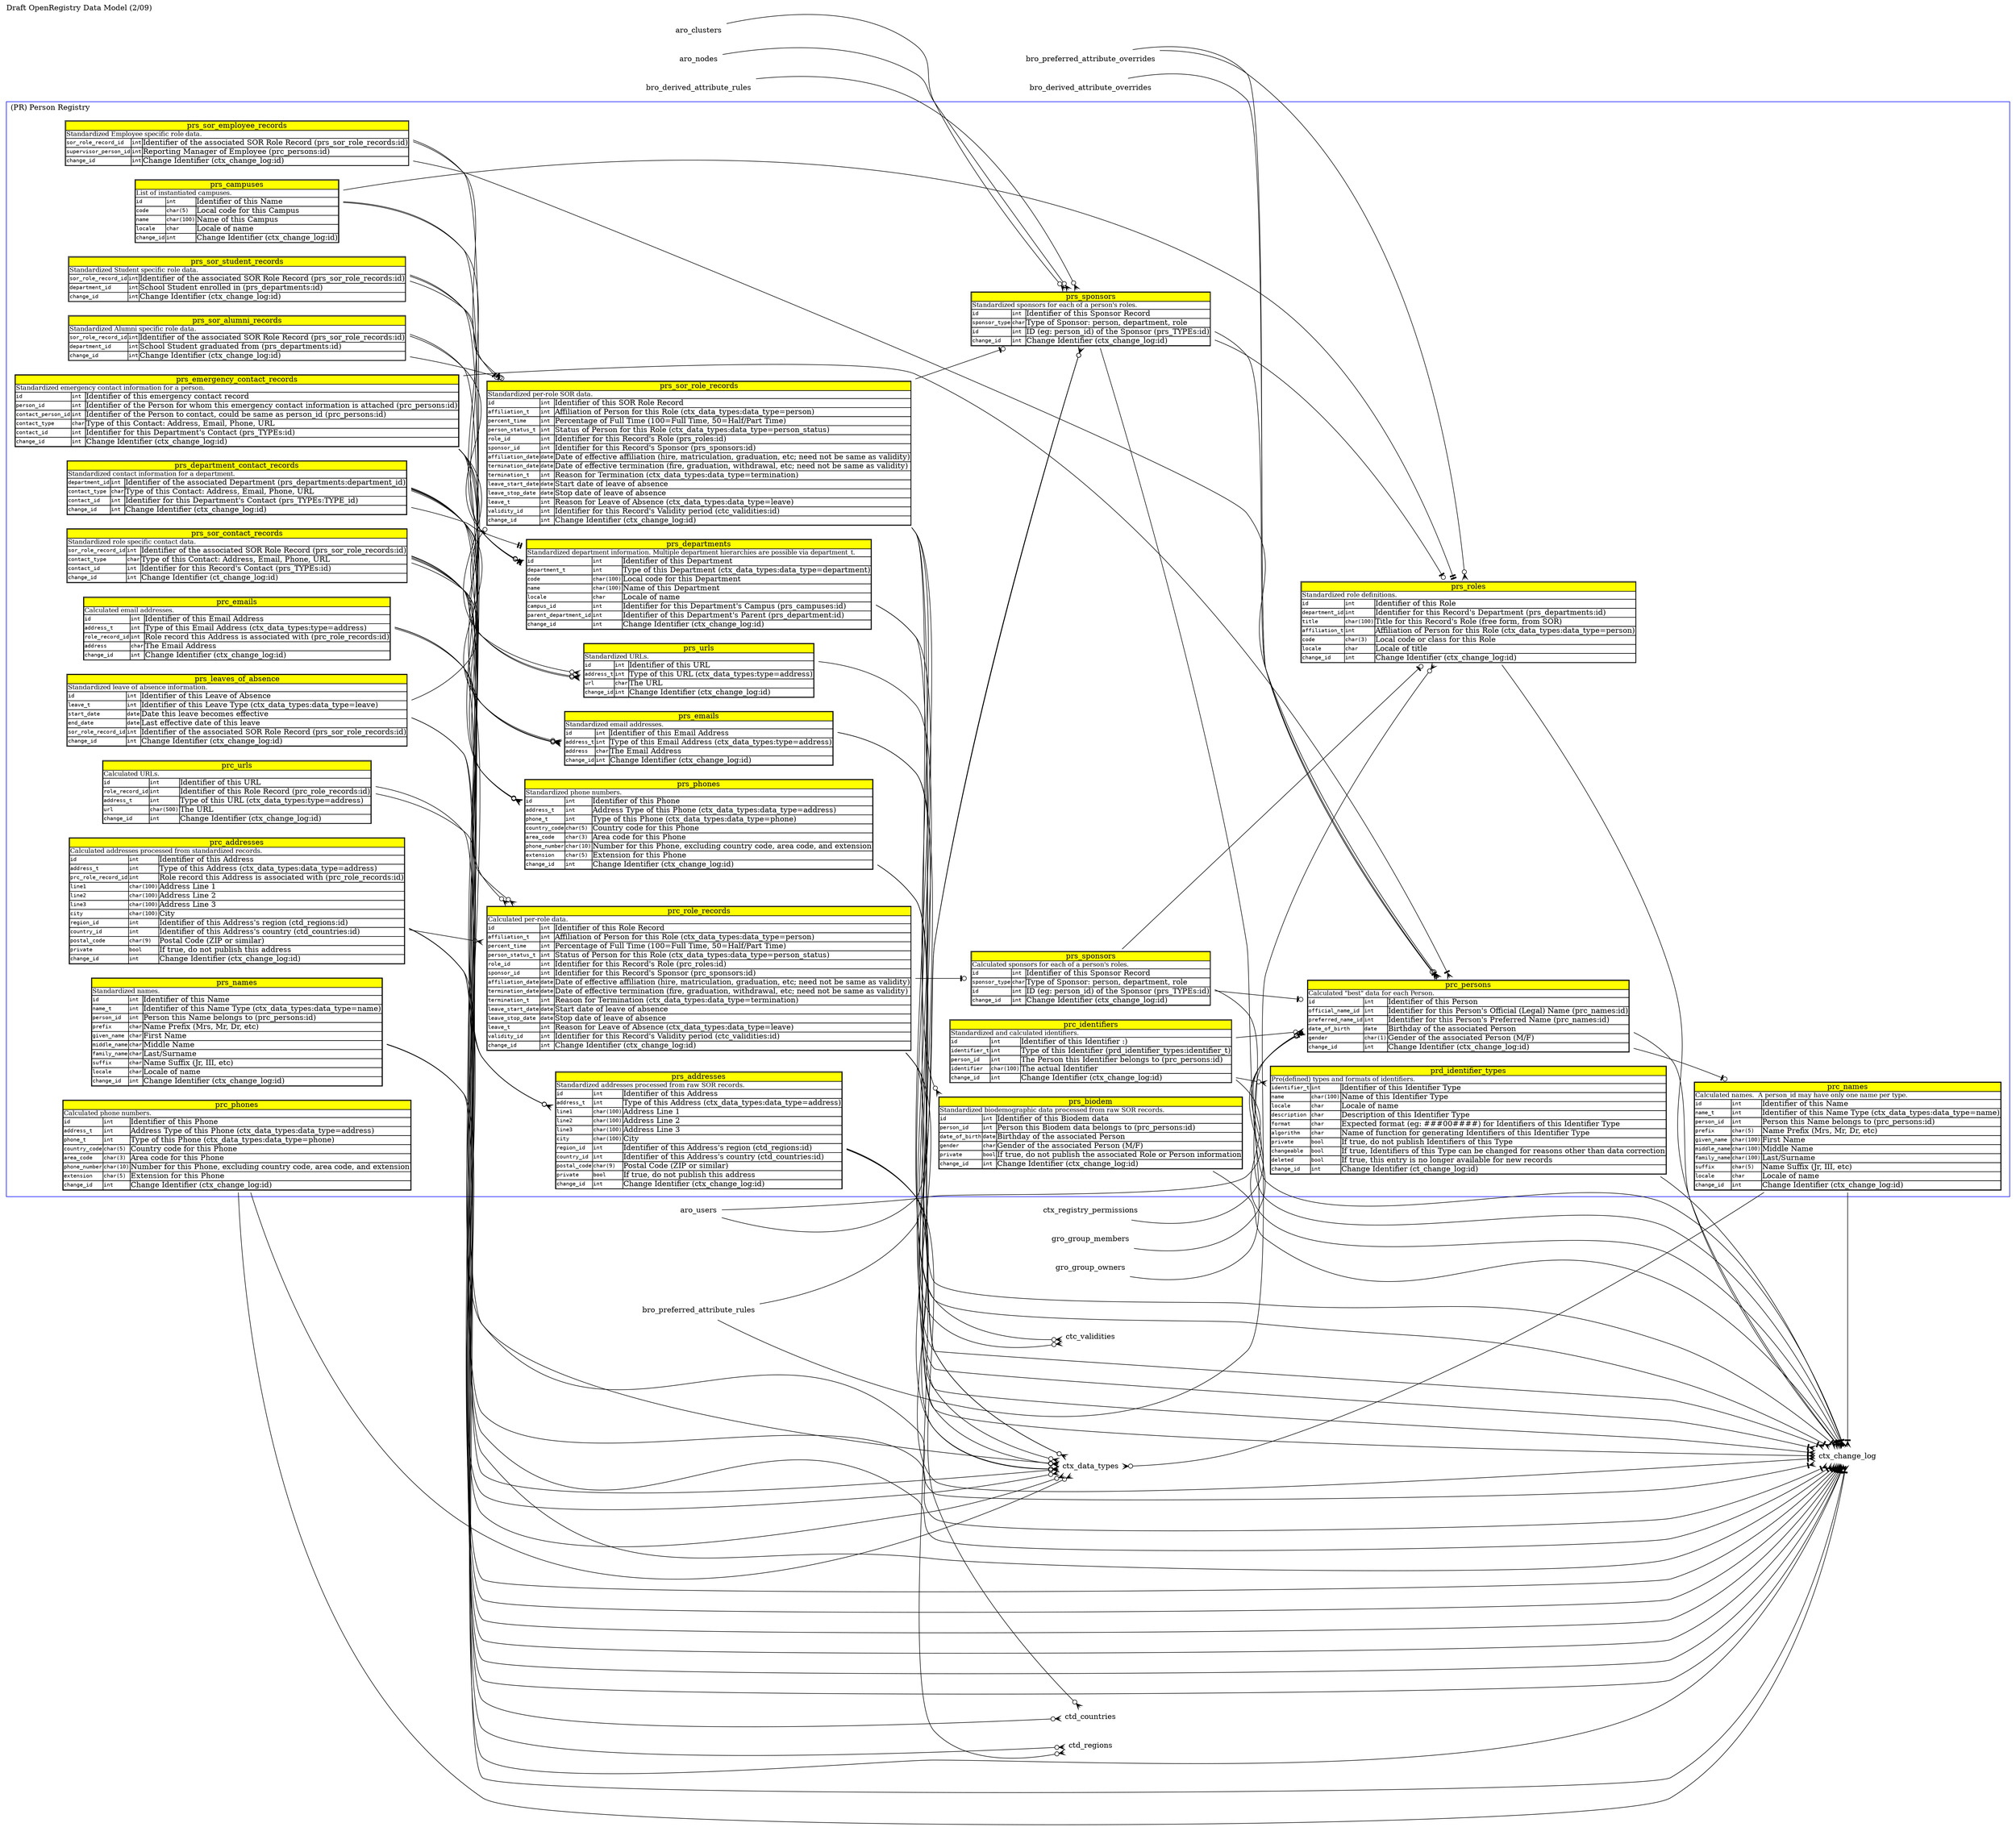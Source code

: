 /*
 * Version: $Revision: 1.3 $
 * Date: $Date: 2008/10/21 03:00:21 $
 */

digraph ORDATAMODEL {
  graph [label="Draft OpenRegistry Data Model (2/09)", labelloc="t", labeljust="l", rankdir="LR"]
  node [shape=plaintext, labeljust="l"]

  /*
   * Person Registry cluster
   */

  subgraph cluster_PR {
    label = "(PR) Person Registry";
    color = "blue";

    /*
	 * Addresses (Calculated)
	 */

    prc_addresses [label=<<table cellborder="1" cellpadding="0" cellspacing="0">
<tr>
 <td bgcolor="yellow" colspan="3"><font point-size="14">prc_addresses</font></td>
</tr>
<tr>
 <td align="left" colspan="3"><font point-size="12">Calculated addresses processed from standardized records.</font></td>
</tr>
<tr>
 <td align="left"><font face="Courier" point-size="10">id</font></td>
 <td align="left"><font face="Courier" point-size="10">int</font></td>
 <td align="left">Identifier of this Address</td>
</tr>
<tr>
 <td align="left"><font face="Courier" point-size="10">address_t</font></td>
 <td align="left"><font face="Courier" point-size="10">int</font></td>
 <td align="left">Type of this Address (ctx_data_types:data_type=address)</td>
</tr>
<tr>
 <td align="left"><font face="Courier" point-size="10">prc_role_record_id</font></td>
 <td align="left"><font face="Courier" point-size="10">int</font></td>
 <td align="left">Role record this Address is associated with (prc_role_records:id)</td>
</tr>
<tr>
 <td align="left"><font face="Courier" point-size="10">line1</font></td>
 <td align="left"><font face="Courier" point-size="10">char(100)</font></td>
 <td align="left">Address Line 1</td>
</tr>
<tr>
 <td align="left"><font face="Courier" point-size="10">line2</font></td>
 <td align="left"><font face="Courier" point-size="10">char(100)</font></td>
 <td align="left">Address Line 2</td>
</tr>
<tr>
 <td align="left"><font face="Courier" point-size="10">line3</font></td>
 <td align="left"><font face="Courier" point-size="10">char(100)</font></td>
 <td align="left">Address Line 3</td>
</tr>
<tr>
 <td align="left"><font face="Courier" point-size="10">city</font></td>
 <td align="left"><font face="Courier" point-size="10">char(100)</font></td>
 <td align="left">City</td>
</tr>
<tr>
 <td align="left"><font face="Courier" point-size="10">region_id</font></td>
 <td align="left"><font face="Courier" point-size="10">int</font></td>
 <td align="left">Identifier of this Address's region (ctd_regions:id)</td>
</tr>
<tr>
 <td align="left"><font face="Courier" point-size="10">country_id</font></td>
 <td align="left"><font face="Courier" point-size="10">int</font></td>
 <td align="left">Identifier of this Address's country (ctd_countries:id)</td>
</tr>
<tr>
 <td align="left"><font face="Courier" point-size="10">postal_code</font></td>
 <td align="left"><font face="Courier" point-size="10">char(9)</font></td>
 <td align="left">Postal Code (ZIP or similar)</td>
</tr>
<tr>
 <td align="left"><font face="Courier" point-size="10">private</font></td>
 <td align="left"><font face="Courier" point-size="10">bool</font></td>
 <td align="left">If true, do not publish this address</td>
</tr>
<tr>
 <td align="left"><font face="Courier" point-size="10">change_id</font></td>
 <td align="left"><font face="Courier" point-size="10">int</font></td>
 <td align="left">Change Identifier (ctx_change_log:id)</td>
</tr>
   </table>>];	 

    /*
     * Addresses (Standardized)
	 */

    prs_addresses [label=<<table cellborder="1" cellpadding="0" cellspacing="0">
<tr>
 <td bgcolor="yellow" colspan="3"><font point-size="14">prs_addresses</font></td>
</tr>
<tr>
 <td align="left" colspan="3"><font point-size="12">Standardized addresses processed from raw SOR records.</font></td>
</tr>
<tr>
 <td align="left"><font face="Courier" point-size="10">id</font></td>
 <td align="left"><font face="Courier" point-size="10">int</font></td>
 <td align="left">Identifier of this Address</td>
</tr>
<tr>
 <td align="left"><font face="Courier" point-size="10">address_t</font></td>
 <td align="left"><font face="Courier" point-size="10">int</font></td>
 <td align="left">Type of this Address (ctx_data_types:data_type=address)</td>
</tr>
<tr>
 <td align="left"><font face="Courier" point-size="10">line1</font></td>
 <td align="left"><font face="Courier" point-size="10">char(100)</font></td>
 <td align="left">Address Line 1</td>
</tr>
<tr>
 <td align="left"><font face="Courier" point-size="10">line2</font></td>
 <td align="left"><font face="Courier" point-size="10">char(100)</font></td>
 <td align="left">Address Line 2</td>
</tr>
<tr>
 <td align="left"><font face="Courier" point-size="10">line3</font></td>
 <td align="left"><font face="Courier" point-size="10">char(100)</font></td>
 <td align="left">Address Line 3</td>
</tr>
<tr>
 <td align="left"><font face="Courier" point-size="10">city</font></td>
 <td align="left"><font face="Courier" point-size="10">char(100)</font></td>
 <td align="left">City</td>
</tr>
<tr>
 <td align="left"><font face="Courier" point-size="10">region_id</font></td>
 <td align="left"><font face="Courier" point-size="10">int</font></td>
 <td align="left">Identifier of this Address's region (ctd_regions:id)</td>
</tr>
<tr>
 <td align="left"><font face="Courier" point-size="10">country_id</font></td>
 <td align="left"><font face="Courier" point-size="10">int</font></td>
 <td align="left">Identifier of this Address's country (ctd_countries:id)</td>
</tr>
<tr>
 <td align="left"><font face="Courier" point-size="10">postal_code</font></td>
 <td align="left"><font face="Courier" point-size="10">char(9)</font></td>
 <td align="left">Postal Code (ZIP or similar)</td>
</tr>
<tr>
 <td align="left"><font face="Courier" point-size="10">private</font></td>
 <td align="left"><font face="Courier" point-size="10">bool</font></td>
 <td align="left">If true, do not publish this address</td>
</tr>
<tr>
 <td align="left"><font face="Courier" point-size="10">change_id</font></td>
 <td align="left"><font face="Courier" point-size="10">int</font></td>
 <td align="left">Change Identifier (ctx_change_log:id)</td>
</tr>
   </table>>];
   
    /*
     * Biodem
	 */
    prs_biodem [label=<<table cellborder="1" cellpadding="0" cellspacing="0">
<tr>
 <td bgcolor="yellow" colspan="3"><font point-size="14">prs_biodem</font></td>
</tr>
<tr>
 <td align="left" colspan="3"><font point-size="12">Standardized biodemographic data processed from raw SOR records.</font></td>
</tr>
<tr>
 <td align="left"><font face="Courier" point-size="10">id</font></td>
 <td align="left"><font face="Courier" point-size="10">int</font></td>
 <td align="left">Identifier of this Biodem data</td>
</tr>
<tr>
 <td align="left"><font face="Courier" point-size="10">person_id</font></td>
 <td align="left"><font face="Courier" point-size="10">int</font></td>
 <td align="left">Person this Biodem data belongs to (prc_persons:id)</td>
</tr>
<tr>
 <td align="left"><font face="Courier" point-size="10">date_of_birth</font></td>
 <td align="left"><font face="Courier" point-size="10">date</font></td>
 <td align="left">Birthday of the associated Person</td>
</tr>
<tr>
 <td align="left"><font face="Courier" point-size="10">gender</font></td>
 <td align="left"><font face="Courier" point-size="10">char</font></td>
 <td align="left">Gender of the associated Person (M/F)</td>
</tr>
<tr>
 <td align="left"><font face="Courier" point-size="10">private</font></td>
 <td align="left"><font face="Courier" point-size="10">bool</font></td>
 <td align="left">If true, do not publish the associated Role or Person information</td>
</tr>
<tr>
 <td align="left"><font face="Courier" point-size="10">change_id</font></td>
 <td align="left"><font face="Courier" point-size="10">int</font></td>
 <td align="left">Change Identifier (ctx_change_log:id)</td>
</tr>
   </table>>];

    /*
     * Campuses
	 */

    prs_campuses [label=<<table cellborder="1" cellpadding="0" cellspacing="0">
<tr>
 <td bgcolor="yellow" colspan="3"><font point-size="14">prs_campuses</font></td>
</tr>
<tr>
 <td align="left" colspan="3"><font point-size="12">List of instantiated campuses.</font></td>
</tr>
<tr>
 <td align="left"><font face="Courier" point-size="10">id</font></td>
 <td align="left"><font face="Courier" point-size="10">int</font></td>
 <td align="left">Identifier of this Name</td>
</tr>
<tr>
 <td align="left"><font face="Courier" point-size="10">code</font></td>
 <td align="left"><font face="Courier" point-size="10">char(5)</font></td>
 <td align="left">Local code for this Campus</td>
</tr>
<tr>
 <td align="left"><font face="Courier" point-size="10">name</font></td>
 <td align="left"><font face="Courier" point-size="10">char(100)</font></td>
 <td align="left">Name of this Campus</td>
</tr>
<tr>
 <td align="left"><font face="Courier" point-size="10">locale</font></td>
 <td align="left"><font face="Courier" point-size="10">char</font></td>
 <td align="left">Locale of name</td>
</tr>
<tr>
 <td align="left"><font face="Courier" point-size="10">change_id</font></td>
 <td align="left"><font face="Courier" point-size="10">int</font></td>
 <td align="left">Change Identifier (ctx_change_log:id)</td>
</tr>
   </table>>];
   
    /*
     * Department Contacts - broken out separately to allow > 1
     */

    prs_department_contact_records [label=<<table cellborder="1" cellpadding="0" cellspacing="0">
<tr>
 <td bgcolor="yellow" colspan="3"><font point-size="14">prs_department_contact_records</font></td>
</tr>
<tr>
 <td align="left" colspan="3"><font point-size="12">Standardized contact information for a department.</font></td>
</tr>
<tr>
 <td align="left"><font face="Courier" point-size="10">department_id</font></td>
 <td align="left"><font face="Courier" point-size="10">int</font></td>
 <td align="left">Identifier of the associated Department (prs_departments:department_id)</td>
</tr>
<tr>
 <td align="left"><font face="Courier" point-size="10">contact_type</font></td>
 <td align="left"><font face="Courier" point-size="10">char</font></td>
 <td align="left">Type of this Contact: Address, Email, Phone, URL</td>
</tr>
<tr>
 <td align="left"><font face="Courier" point-size="10">contact_id</font></td>
 <td align="left"><font face="Courier" point-size="10">int</font></td>
 <td align="left">Identifier for this Department's Contact (prs_TYPEs:TYPE_id)</td>
</tr>
<tr>
 <td align="left"><font face="Courier" point-size="10">change_id</font></td>
 <td align="left"><font face="Courier" point-size="10">int</font></td>
 <td align="left">Change Identifier (ctx_change_log:id)</td>
</tr>
   </table>>];

    /*
     * Departments
	 */

    prs_departments [label=<<table cellborder="1" cellpadding="0" cellspacing="0">
<tr>
 <td bgcolor="yellow" colspan="3"><font point-size="14">prs_departments</font></td>
</tr>
<tr>
 <td align="left" colspan="3"><font point-size="12">Standardized department information.
 Multiple department hierarchies are possible via department_t.</font></td>
</tr>
<tr>
 <td align="left"><font face="Courier" point-size="10">id</font></td>
 <td align="left"><font face="Courier" point-size="10">int</font></td>
 <td align="left">Identifier of this Department</td>
</tr>
<tr>
 <td align="left"><font face="Courier" point-size="10">department_t</font></td>
 <td align="left"><font face="Courier" point-size="10">int</font></td>
 <td align="left">Type of this Department (ctx_data_types:data_type=department)</td>
</tr>
<tr>
 <td align="left"><font face="Courier" point-size="10">code</font></td>
 <td align="left"><font face="Courier" point-size="10">char(100)</font></td>
 <td align="left">Local code for this Department</td>
</tr>
<tr>
 <td align="left"><font face="Courier" point-size="10">name</font></td>
 <td align="left"><font face="Courier" point-size="10">char(100)</font></td>
 <td align="left">Name of this Department</td>
</tr>
<tr>
 <td align="left"><font face="Courier" point-size="10">locale</font></td>
 <td align="left"><font face="Courier" point-size="10">char</font></td>
 <td align="left">Locale of name</td>
</tr>
<tr>
 <td align="left"><font face="Courier" point-size="10">campus_id</font></td>
 <td align="left"><font face="Courier" point-size="10">int</font></td>
 <td align="left">Identifier for this Department's Campus (prs_campuses:id)</td>
</tr>
<tr>
 <td align="left"><font face="Courier" point-size="10">parent_department_id</font></td>
 <td align="left"><font face="Courier" point-size="10">int</font></td>
 <td align="left">Identifier of this Department's Parent (prs_department:id)</td>
</tr>
<tr>
 <td align="left"><font face="Courier" point-size="10">change_id</font></td>
 <td align="left"><font face="Courier" point-size="10">int</font></td>
 <td align="left">Change Identifier (ctx_change_log:id)</td>
</tr>
   </table>>];
   
    /*
     * Email Addresses (Calculated)
     */

    prc_emails [label=<<table cellborder="1" cellpadding="0" cellspacing="0">
<tr>
 <td bgcolor="yellow" colspan="3"><font point-size="14">prc_emails</font></td>
</tr>
<tr>
 <td align="left" colspan="3"><font point-size="12">Calculated email addresses.</font></td>
</tr>
<tr>
 <td align="left"><font face="Courier" point-size="10">id</font></td>
 <td align="left"><font face="Courier" point-size="10">int</font></td>
 <td align="left">Identifier of this Email Address</td>
</tr>
<tr>
 <td align="left"><font face="Courier" point-size="10">address_t</font></td>
 <td align="left"><font face="Courier" point-size="10">int</font></td>
 <td align="left">Type of this Email Address (ctx_data_types:type=address)</td>
</tr>
<tr>
 <td align="left"><font face="Courier" point-size="10">role_record_id</font></td>
 <td align="left"><font face="Courier" point-size="10">int</font></td>
 <td align="left">Role record this Address is associated with (prc_role_records:id)</td>
</tr>
<tr>
 <td align="left"><font face="Courier" point-size="10">address</font></td>
 <td align="left"><font face="Courier" point-size="10">char</font></td>
 <td align="left">The Email Address</td>
</tr>
<tr>
 <td align="left"><font face="Courier" point-size="10">change_id</font></td>
 <td align="left"><font face="Courier" point-size="10">int</font></td>
 <td align="left">Change Identifier (ctx_change_log:id)</td>
</tr>
   </table>>];
   
    /*
     * Email Addresses (Standardized)
     */

    prs_emails [label=<<table cellborder="1" cellpadding="0" cellspacing="0">
<tr>
 <td bgcolor="yellow" colspan="3"><font point-size="14">prs_emails</font></td>
</tr>
<tr>
 <td align="left" colspan="3"><font point-size="12">Standardized email addresses.</font></td>
</tr>
<tr>
 <td align="left"><font face="Courier" point-size="10">id</font></td>
 <td align="left"><font face="Courier" point-size="10">int</font></td>
 <td align="left">Identifier of this Email Address</td>
</tr>
<tr>
 <td align="left"><font face="Courier" point-size="10">address_t</font></td>
 <td align="left"><font face="Courier" point-size="10">int</font></td>
 <td align="left">Type of this Email Address (ctx_data_types:type=address)</td>
</tr>
<tr>
 <td align="left"><font face="Courier" point-size="10">address</font></td>
 <td align="left"><font face="Courier" point-size="10">char</font></td>
 <td align="left">The Email Address</td>
</tr>
<tr>
 <td align="left"><font face="Courier" point-size="10">change_id</font></td>
 <td align="left"><font face="Courier" point-size="10">int</font></td>
 <td align="left">Change Identifier (ctx_change_log:id)</td>
</tr>
   </table>>];

    /*
     * Emergency Contacts - broken out separately to allow > 1
     */

    prs_emergency_contact_records [label=<<table cellborder="1" cellpadding="0" cellspacing="0">
<tr>
 <td bgcolor="yellow" colspan="3"><font point-size="14">prs_emergency_contact_records</font></td>
</tr>
<tr>
 <td align="left" colspan="3"><font point-size="12">Standardized emergency contact information for a person.</font></td>
</tr>
<tr>
 <td align="left"><font face="Courier" point-size="10">id</font></td>
 <td align="left"><font face="Courier" point-size="10">int</font></td>
 <td align="left">Identifier of this emergency contact record</td>
</tr>
<tr>
 <td align="left"><font face="Courier" point-size="10">person_id</font></td>
 <td align="left"><font face="Courier" point-size="10">int</font></td>
 <td align="left">Identifier of the Person for whom this emergency contact information is attached (prc_persons:id)</td>
</tr>
<tr>
 <td align="left"><font face="Courier" point-size="10">contact_person_id</font></td>
 <td align="left"><font face="Courier" point-size="10">int</font></td>
 <td align="left">Identifier of the Person to contact, could be same as person_id (prc_persons:id)</td>
</tr>
<tr>
 <td align="left"><font face="Courier" point-size="10">contact_type</font></td>
 <td align="left"><font face="Courier" point-size="10">char</font></td>
 <td align="left">Type of this Contact: Address, Email, Phone, URL</td>
</tr>
<tr>
 <td align="left"><font face="Courier" point-size="10">contact_id</font></td>
 <td align="left"><font face="Courier" point-size="10">int</font></td>
 <td align="left">Identifier for this Department's Contact (prs_TYPEs:id)</td>
</tr>
<tr>
 <td align="left"><font face="Courier" point-size="10">change_id</font></td>
 <td align="left"><font face="Courier" point-size="10">int</font></td>
 <td align="left">Change Identifier (ctx_change_log:id)</td>
</tr>
   </table>>];

    /*
     * Identifier Types
     */

    prd_identifier_types [label=<<table cellborder="1" cellpadding="0" cellspacing="0">
<tr>
 <td bgcolor="yellow" colspan="3"><font point-size="14">prd_identifier_types</font></td>
</tr>
<tr>
 <td align="left" colspan="3"><font point-size="12">Pre(defined) types and formats of identifiers.</font></td>
</tr>
<tr>
 <td align="left"><font face="Courier" point-size="10">identifier_t</font></td>
 <td align="left"><font face="Courier" point-size="10">int</font></td>
 <td align="left">Identifier of this Identifier Type</td>
</tr>
<tr>
 <td align="left"><font face="Courier" point-size="10">name</font></td>
 <td align="left"><font face="Courier" point-size="10">char(100)</font></td>
 <td align="left">Name of this Identifier Type</td>
</tr>
<tr>
 <td align="left"><font face="Courier" point-size="10">locale</font></td>
 <td align="left"><font face="Courier" point-size="10">char</font></td>
 <td align="left">Locale of name</td>
</tr>
<tr>
 <td align="left"><font face="Courier" point-size="10">description</font></td>
 <td align="left"><font face="Courier" point-size="10">char</font></td>
 <td align="left">Description of this Identifier Type</td>
</tr>
<tr>
 <td align="left"><font face="Courier" point-size="10">format</font></td>
 <td align="left"><font face="Courier" point-size="10">char</font></td>
 <td align="left">Expected format (eg: ###00####) for Identifiers of this Identifier Type</td>
</tr>
<tr>
 <td align="left"><font face="Courier" point-size="10">algorithm</font></td>
 <td align="left"><font face="Courier" point-size="10">char</font></td>
 <td align="left">Name of function for generating Identifiers of this Identifier Type</td>
</tr>
<tr>
 <td align="left"><font face="Courier" point-size="10">private</font></td>
 <td align="left"><font face="Courier" point-size="10">bool</font></td>
 <td align="left">If true, do not publish Identifiers of this Type</td>
</tr>
<tr>
 <td align="left"><font face="Courier" point-size="10">changeable</font></td>
 <td align="left"><font face="Courier" point-size="10">bool</font></td>
 <td align="left">If true, Identifiers of this Type can be changed for reasons other than data correction</td>
</tr>
<tr>
 <td align="left"><font face="Courier" point-size="10">deleted</font></td>
 <td align="left"><font face="Courier" point-size="10">bool</font></td>
 <td align="left">If true, this entry is no longer available for new records</td>
</tr>
<tr>
 <td align="left"><font face="Courier" point-size="10">change_id</font></td>
 <td align="left"><font face="Courier" point-size="10">int</font></td>
 <td align="left">Change Identifier (ct_change_log:id)</td>
</tr>
   </table>>];
   
    /*
     * Identifiers
     */

    prc_identifiers [label=<<table cellborder="1" cellpadding="0" cellspacing="0">
<tr>
 <td bgcolor="yellow" colspan="3"><font point-size="14">prc_identifiers</font></td>
</tr>
<tr>
 <td align="left" colspan="3"><font point-size="12">Standardized and calculated identifiers.</font></td>
</tr>
<tr>
 <td align="left"><font face="Courier" point-size="10">id</font></td>
 <td align="left"><font face="Courier" point-size="10">int</font></td>
 <td align="left">Identifier of this Identifier :)</td>
</tr>
<tr>
 <td align="left"><font face="Courier" point-size="10">identifier_t</font></td>
 <td align="left"><font face="Courier" point-size="10">int</font></td>
 <td align="left">Type of this Identifier (prd_identifier_types:identifier_t)</td>
</tr>
<tr>
 <td align="left"><font face="Courier" point-size="10">person_id</font></td>
 <td align="left"><font face="Courier" point-size="10">int</font></td>
 <td align="left">The Person this Identifier belongs to (prc_persons:id)</td>
</tr>
<tr>
 <td align="left"><font face="Courier" point-size="10">identifier</font></td>
 <td align="left"><font face="Courier" point-size="10">char(100)</font></td>
 <td align="left">The actual Identifier</td>
</tr>
<tr>
 <td align="left"><font face="Courier" point-size="10">change_id</font></td>
 <td align="left"><font face="Courier" point-size="10">int</font></td>
 <td align="left">Change Identifier (ctx_change_log:id)</td>
</tr>
   </table>>];

    /*
	 * Leaves of Absense (Standardized)
	 */
	 
	prs_leaves_of_absence [label=<<table cellborder="1" cellpadding="0" cellspacing="0">
<tr>
 <td bgcolor="yellow" colspan="3"><font point-size="14">prs_leaves_of_absence</font></td>
</tr>
<tr>
 <td align="left" colspan="3"><font point-size="12">Standardized leave of absence information.</font></td>
</tr>
<tr>
 <td align="left"><font face="Courier" point-size="10">id</font></td>
 <td align="left"><font face="Courier" point-size="10">int</font></td>
 <td align="left">Identifier of this Leave of Absence</td>
</tr>
<tr>
 <td align="left"><font face="Courier" point-size="10">leave_t</font></td>
 <td align="left"><font face="Courier" point-size="10">int</font></td>
 <td align="left">Identifier of this Leave Type (ctx_data_types:data_type=leave)</td>
</tr>
<tr>
 <td align="left"><font face="Courier" point-size="10">start_date</font></td>
 <td align="left"><font face="Courier" point-size="10">date</font></td>
 <td align="left">Date this leave becomes effective</td>
</tr>
<tr>
 <td align="left"><font face="Courier" point-size="10">end_date</font></td>
 <td align="left"><font face="Courier" point-size="10">date</font></td>
 <td align="left">Last effective date of this leave</td>
</tr>
<tr>
 <td align="left"><font face="Courier" point-size="10">sor_role_record_id</font></td>
 <td align="left"><font face="Courier" point-size="10">int</font></td>
 <td align="left">Identifier of the associated SOR Role Record (prs_sor_role_records:id)</td>
</tr>
<tr>
 <td align="left"><font face="Courier" point-size="10">change_id</font></td>
 <td align="left"><font face="Courier" point-size="10">int</font></td>
 <td align="left">Change Identifier (ctx_change_log:id)</td>
</tr>
   </table>>];

    /*
     * Names (Calculated)
	 */

    prc_names [label=<<table cellborder="1" cellpadding="0" cellspacing="0">
<tr>
 <td bgcolor="yellow" colspan="3"><font point-size="14">prc_names</font></td>
</tr>
<tr>
 <td align="left" colspan="3"><font point-size="12">Calculated names.  A person_id may have only one name per type.</font></td>
</tr>
<tr>
 <td align="left"><font face="Courier" point-size="10">id</font></td>
 <td align="left"><font face="Courier" point-size="10">int</font></td>
 <td align="left">Identifier of this Name</td>
</tr>
<tr>
 <td align="left"><font face="Courier" point-size="10">name_t</font></td>
 <td align="left"><font face="Courier" point-size="10">int</font></td>
 <td align="left">Identifier of this Name Type (ctx_data_types:data_type=name)</td>
</tr>
<tr>
 <td align="left"><font face="Courier" point-size="10">person_id</font></td>
 <td align="left"><font face="Courier" point-size="10">int</font></td>
 <td align="left">Person this Name belongs to (prc_persons:id)</td>
</tr>
<tr>
 <td align="left"><font face="Courier" point-size="10">prefix</font></td>
 <td align="left"><font face="Courier" point-size="10">char(5)</font></td>
 <td align="left">Name Prefix (Mrs, Mr, Dr, etc)</td>
</tr>
<tr>
 <td align="left"><font face="Courier" point-size="10">given_name</font></td>
 <td align="left"><font face="Courier" point-size="10">char(100)</font></td>
 <td align="left">First Name</td>
</tr>
<tr>
 <td align="left"><font face="Courier" point-size="10">middle_name</font></td>
 <td align="left"><font face="Courier" point-size="10">char(100)</font></td>
 <td align="left">Middle Name</td>
</tr>
<tr>
 <td align="left"><font face="Courier" point-size="10">family_name</font></td>
 <td align="left"><font face="Courier" point-size="10">char(100)</font></td>
 <td align="left">Last/Surname</td>
</tr>
<tr>
 <td align="left"><font face="Courier" point-size="10">suffix</font></td>
 <td align="left"><font face="Courier" point-size="10">char(5)</font></td>
 <td align="left">Name Suffix (Jr, III, etc)</td>
</tr>
<tr>
 <td align="left"><font face="Courier" point-size="10">locale</font></td>
 <td align="left"><font face="Courier" point-size="10">char</font></td>
 <td align="left">Locale of name</td>
</tr>
<tr>
 <td align="left"><font face="Courier" point-size="10">change_id</font></td>
 <td align="left"><font face="Courier" point-size="10">int</font></td>
 <td align="left">Change Identifier (ctx_change_log:id)</td>
</tr>
   </table>>];

    /*
     * Names (Standardized)
	 */

    prs_names [label=<<table cellborder="1" cellpadding="0" cellspacing="0">
<tr>
 <td bgcolor="yellow" colspan="3"><font point-size="14">prs_names</font></td>
</tr>
<tr>
 <td align="left" colspan="3"><font point-size="12">Standardized names.</font></td>
</tr>
<tr>
 <td align="left"><font face="Courier" point-size="10">id</font></td>
 <td align="left"><font face="Courier" point-size="10">int</font></td>
 <td align="left">Identifier of this Name</td>
</tr>
<tr>
 <td align="left"><font face="Courier" point-size="10">name_t</font></td>
 <td align="left"><font face="Courier" point-size="10">int</font></td>
 <td align="left">Identifier of this Name Type (ctx_data_types:data_type=name)</td>
</tr>
<tr>
 <td align="left"><font face="Courier" point-size="10">person_id</font></td>
 <td align="left"><font face="Courier" point-size="10">int</font></td>
 <td align="left">Person this Name belongs to (prc_persons:id)</td>
</tr>
<tr>
 <td align="left"><font face="Courier" point-size="10">prefix</font></td>
 <td align="left"><font face="Courier" point-size="10">char</font></td>
 <td align="left">Name Prefix (Mrs, Mr, Dr, etc)</td>
</tr>
<tr>
 <td align="left"><font face="Courier" point-size="10">given_name</font></td>
 <td align="left"><font face="Courier" point-size="10">char</font></td>
 <td align="left">First Name</td>
</tr>
<tr>
 <td align="left"><font face="Courier" point-size="10">middle_name</font></td>
 <td align="left"><font face="Courier" point-size="10">char</font></td>
 <td align="left">Middle Name</td>
</tr>
<tr>
 <td align="left"><font face="Courier" point-size="10">family_name</font></td>
 <td align="left"><font face="Courier" point-size="10">char</font></td>
 <td align="left">Last/Surname</td>
</tr>
<tr>
 <td align="left"><font face="Courier" point-size="10">suffix</font></td>
 <td align="left"><font face="Courier" point-size="10">char</font></td>
 <td align="left">Name Suffix (Jr, III, etc)</td>
</tr>
<tr>
 <td align="left"><font face="Courier" point-size="10">locale</font></td>
 <td align="left"><font face="Courier" point-size="10">char</font></td>
 <td align="left">Locale of name</td>
</tr>
<tr>
 <td align="left"><font face="Courier" point-size="10">change_id</font></td>
 <td align="left"><font face="Courier" point-size="10">int</font></td>
 <td align="left">Change Identifier (ctx_change_log:id)</td>
</tr>
   </table>>];

    /*
     * Persons
     */

    prc_persons [label=<<table cellborder="1" cellpadding="0" cellspacing="0">
<tr>
 <td bgcolor="yellow" colspan="3"><font point-size="14">prc_persons</font></td>
</tr>
<tr>
 <td align="left" colspan="3"><font point-size="12">Calculated "best" data for each Person.</font></td>
</tr>
<tr>
 <td align="left"><font face="Courier" point-size="10">id</font></td>
 <td align="left"><font face="Courier" point-size="10">int</font></td>
 <td align="left">Identifier of this Person</td>
</tr>
<tr>
 <td align="left"><font face="Courier" point-size="10">official_name_id</font></td>
 <td align="left"><font face="Courier" point-size="10">int</font></td>
 <td align="left">Identifier for this Person's Official (Legal) Name (prc_names:id)</td>
</tr>
<tr>
 <td align="left"><font face="Courier" point-size="10">preferred_name_id</font></td>
 <td align="left"><font face="Courier" point-size="10">int</font></td>
 <td align="left">Identifier for this Person's Preferred Name (prc_names:id)</td>
</tr>
<tr>
 <td align="left"><font face="Courier" point-size="10">date_of_birth</font></td>
 <td align="left"><font face="Courier" point-size="10">date</font></td>
 <td align="left">Birthday of the associated Person</td>
</tr>
<tr>
 <td align="left"><font face="Courier" point-size="10">gender</font></td>
 <td align="left"><font face="Courier" point-size="10">char(1)</font></td>
 <td align="left">Gender of the associated Person (M/F)</td>
</tr>
<tr>
 <td align="left"><font face="Courier" point-size="10">change_id</font></td>
 <td align="left"><font face="Courier" point-size="10">int</font></td>
 <td align="left">Change Identifier (ctx_change_log:id)</td>
</tr>
   </table>>];

    /*
     * Phones (Calculated)
     */

    prc_phones [label=<<table cellborder="1" cellpadding="0" cellspacing="0">
<tr>
 <td bgcolor="yellow" colspan="3"><font point-size="14">prc_phones</font></td>
</tr>
<tr>
 <td align="left" colspan="3"><font point-size="12">Calculated phone numbers.</font></td>
</tr>
<tr>
 <td align="left"><font face="Courier" point-size="10">id</font></td>
 <td align="left"><font face="Courier" point-size="10">int</font></td>
 <td align="left">Identifier of this Phone</td>
</tr>
<tr>
 <td align="left"><font face="Courier" point-size="10">address_t</font></td>
 <td align="left"><font face="Courier" point-size="10">int</font></td>
 <td align="left">Address Type of this Phone (ctx_data_types:data_type=address)</td>
</tr>
<tr>
 <td align="left"><font face="Courier" point-size="10">phone_t</font></td>
 <td align="left"><font face="Courier" point-size="10">int</font></td>
 <td align="left">Type of this Phone (ctx_data_types:data_type=phone)</td>
</tr>
<tr>
 <td align="left"><font face="Courier" point-size="10">country_code</font></td>
 <td align="left"><font face="Courier" point-size="10">char(5)</font></td>
 <td align="left">Country code for this Phone</td>
</tr>
<tr>
 <td align="left"><font face="Courier" point-size="10">area_code</font></td>
 <td align="left"><font face="Courier" point-size="10">char(3)</font></td>
 <td align="left">Area code for this Phone</td>
</tr>
<tr>
 <td align="left"><font face="Courier" point-size="10">phone_number</font></td>
 <td align="left"><font face="Courier" point-size="10">char(10)</font></td>
 <td align="left">Number for this Phone, excluding country code, area code, and extension</td>
</tr>
<tr>
 <td align="left"><font face="Courier" point-size="10">extension</font></td>
 <td align="left"><font face="Courier" point-size="10">char(5)</font></td>
 <td align="left">Extension for this Phone</td>
</tr>
<tr>
 <td align="left"><font face="Courier" point-size="10">change_id</font></td>
 <td align="left"><font face="Courier" point-size="10">int</font></td>
 <td align="left">Change Identifier (ctx_change_log:id)</td>
</tr>
   </table>>];
   
    /*
     * Phones (Standardized)
     */

    prs_phones [label=<<table cellborder="1" cellpadding="0" cellspacing="0">
<tr>
 <td bgcolor="yellow" colspan="3"><font point-size="14">prs_phones</font></td>
</tr>
<tr>
 <td align="left" colspan="3"><font point-size="12">Standardized phone numbers.</font></td>
</tr>
<tr>
 <td align="left"><font face="Courier" point-size="10">id</font></td>
 <td align="left"><font face="Courier" point-size="10">int</font></td>
 <td align="left">Identifier of this Phone</td>
</tr>
<tr>
 <td align="left"><font face="Courier" point-size="10">address_t</font></td>
 <td align="left"><font face="Courier" point-size="10">int</font></td>
 <td align="left">Address Type of this Phone (ctx_data_types:data_type=address)</td>
</tr>
<tr>
 <td align="left"><font face="Courier" point-size="10">phone_t</font></td>
 <td align="left"><font face="Courier" point-size="10">int</font></td>
 <td align="left">Type of this Phone (ctx_data_types:data_type=phone)</td>
</tr>
<tr>
 <td align="left"><font face="Courier" point-size="10">country_code</font></td>
 <td align="left"><font face="Courier" point-size="10">char(5)</font></td>
 <td align="left">Country code for this Phone</td>
</tr>
<tr>
 <td align="left"><font face="Courier" point-size="10">area_code</font></td>
 <td align="left"><font face="Courier" point-size="10">char(3)</font></td>
 <td align="left">Area code for this Phone</td>
</tr>
<tr>
 <td align="left"><font face="Courier" point-size="10">phone_number</font></td>
 <td align="left"><font face="Courier" point-size="10">char(10)</font></td>
 <td align="left">Number for this Phone, excluding country code, area code, and extension</td>
</tr>
<tr>
 <td align="left"><font face="Courier" point-size="10">extension</font></td>
 <td align="left"><font face="Courier" point-size="10">char(5)</font></td>
 <td align="left">Extension for this Phone</td>
</tr>
<tr>
 <td align="left"><font face="Courier" point-size="10">change_id</font></td>
 <td align="left"><font face="Courier" point-size="10">int</font></td>
 <td align="left">Change Identifier (ctx_change_log:id)</td>
</tr>
   </table>>];
   
    /*
     * Role Records (Calculated)
     */

    prc_role_records [label=<<table cellborder="1" cellpadding="0" cellspacing="0">
<tr>
 <td bgcolor="yellow" colspan="3"><font point-size="14">prc_role_records</font></td>
</tr>
<tr>
 <td align="left" colspan="3"><font point-size="12">Calculated per-role data.</font></td>
</tr>
<tr>
 <td align="left"><font face="Courier" point-size="10">id</font></td>
 <td align="left"><font face="Courier" point-size="10">int</font></td>
 <td align="left">Identifier of this Role Record</td>
</tr>
<tr>
 <td align="left"><font face="Courier" point-size="10">affiliation_t</font></td>
 <td align="left"><font face="Courier" point-size="10">int</font></td>
 <td align="left">Affiliation of Person for this Role (ctx_data_types:data_type=person)</td>
</tr>
<tr>
 <td align="left"><font face="Courier" point-size="10">percent_time</font></td>
 <td align="left"><font face="Courier" point-size="10">int</font></td>
 <td align="left">Percentage of Full Time (100=Full Time, 50=Half/Part Time)</td>
</tr>
<tr>
 <td align="left"><font face="Courier" point-size="10">person_status_t</font></td>
 <td align="left"><font face="Courier" point-size="10">int</font></td>
 <td align="left">Status of Person for this Role (ctx_data_types:data_type=person_status)</td>
</tr>
<tr>
 <td align="left"><font face="Courier" point-size="10">role_id</font></td>
 <td align="left"><font face="Courier" point-size="10">int</font></td>
 <td align="left">Identifier for this Record's Role (prc_roles:id)</td>
</tr>
<tr>
 <td align="left"><font face="Courier" point-size="10">sponsor_id</font></td>
 <td align="left"><font face="Courier" point-size="10">int</font></td>
 <td align="left">Identifier for this Record's Sponsor (prc_sponsors:id)</td>
</tr>
<tr>
 <td align="left"><font face="Courier" point-size="10">affiliation_date</font></td>
 <td align="left"><font face="Courier" point-size="10">date</font></td>
 <td align="left">Date of effective affiliation (hire, matriculation, graduation, etc; need not be same as validity)</td>
</tr>
<tr>
 <td align="left"><font face="Courier" point-size="10">termination_date</font></td>
 <td align="left"><font face="Courier" point-size="10">date</font></td>
 <td align="left">Date of effective termination (fire, graduation, withdrawal, etc; need not be same as validity)</td>
</tr>
<tr>
 <td align="left"><font face="Courier" point-size="10">termination_t</font></td>
 <td align="left"><font face="Courier" point-size="10">int</font></td>
 <td align="left">Reason for Termination (ctx_data_types:data_type=termination)</td>
</tr>
<tr>
 <td align="left"><font face="Courier" point-size="10">leave_start_date</font></td>
 <td align="left"><font face="Courier" point-size="10">date</font></td>
 <td align="left">Start date of leave of absence</td>
</tr>
<tr>
 <td align="left"><font face="Courier" point-size="10">leave_stop_date</font></td>
 <td align="left"><font face="Courier" point-size="10">date</font></td>
 <td align="left">Stop date of leave of absence</td>
</tr>
<tr>
 <td align="left"><font face="Courier" point-size="10">leave_t</font></td>
 <td align="left"><font face="Courier" point-size="10">int</font></td>
 <td align="left">Reason for Leave of Absence (ctx_data_types:data_type=leave)</td>
</tr>
<tr>
 <td align="left"><font face="Courier" point-size="10">validity_id</font></td>
 <td align="left"><font face="Courier" point-size="10">int</font></td>
 <td align="left">Identifier for this Record's Validity period (ctc_validities:id)</td>
</tr>
<tr>
 <td align="left"><font face="Courier" point-size="10">change_id</font></td>
 <td align="left"><font face="Courier" point-size="10">int</font></td>
 <td align="left">Change Identifier (ctx_change_log:id)</td>
</tr>
   </table>>];
   
    /*
     * Roles (Standardized)
	 */

    prs_roles [label=<<table cellborder="1" cellpadding="0" cellspacing="0">
<tr>
 <td bgcolor="yellow" colspan="3"><font point-size="14">prs_roles</font></td>
</tr>
<tr>
 <td align="left" colspan="3"><font point-size="12">Standardized role definitions.</font></td>
</tr>
<tr>
 <td align="left"><font face="Courier" point-size="10">id</font></td>
 <td align="left"><font face="Courier" point-size="10">int</font></td>
 <td align="left">Identifier of this Role</td>
</tr>
<tr>
 <td align="left"><font face="Courier" point-size="10">department_id</font></td>
 <td align="left"><font face="Courier" point-size="10">int</font></td>
 <td align="left">Identifier for this Record's Department (prs_departments:id)</td>
</tr>
<tr>
 <td align="left"><font face="Courier" point-size="10">title</font></td>
 <td align="left"><font face="Courier" point-size="10">char(100)</font></td>
 <td align="left">Title for this Record's Role (free form, from SOR)</td>
</tr>
<tr>
 <td align="left"><font face="Courier" point-size="10">affiliation_t</font></td>
 <td align="left"><font face="Courier" point-size="10">int</font></td>
 <td align="left">Affiliation of Person for this Role (ctx_data_types:data_type=person)</td>
</tr>
<tr>
 <td align="left"><font face="Courier" point-size="10">code</font></td>
 <td align="left"><font face="Courier" point-size="10">char(3)</font></td>
 <td align="left">Local code or class for this Role</td>
</tr>
<tr>
 <td align="left"><font face="Courier" point-size="10">locale</font></td>
 <td align="left"><font face="Courier" point-size="10">char</font></td>
 <td align="left">Locale of title</td>
</tr>
<tr>
 <td align="left"><font face="Courier" point-size="10">change_id</font></td>
 <td align="left"><font face="Courier" point-size="10">int</font></td>
 <td align="left">Change Identifier (ctx_change_log:id)</td>
</tr>
   </table>>];

    /*
     * SOR Alumni Records
     */

    prs_sor_alumni_records [label=<<table cellborder="1" cellpadding="0" cellspacing="0">
<tr>
 <td bgcolor="yellow" colspan="3"><font point-size="14">prs_sor_alumni_records</font></td>
</tr>
<tr>
 <td align="left" colspan="3"><font point-size="12">Standardized Alumni specific role data.</font></td>
</tr>
<tr>
 <td align="left"><font face="Courier" point-size="10">sor_role_record_id</font></td>
 <td align="left"><font face="Courier" point-size="10">int</font></td>
 <td align="left">Identifier of the associated SOR Role Record (prs_sor_role_records:id)</td>
</tr>
<tr>
 <td align="left"><font face="Courier" point-size="10">department_id</font></td>
 <td align="left"><font face="Courier" point-size="10">int</font></td>
 <td align="left">School Student graduated from (prs_departments:id)</td>
</tr>
<tr>
 <td align="left"><font face="Courier" point-size="10">change_id</font></td>
 <td align="left"><font face="Courier" point-size="10">int</font></td>
 <td align="left">Change Identifier (ctx_change_log:id)</td>
</tr>
   </table>>];

    /*
     * SOR Contact Records - broken out separately to allow > 1
     */

    prs_sor_contact_records [label=<<table cellborder="1" cellpadding="0" cellspacing="0">
<tr>
 <td bgcolor="yellow" colspan="3"><font point-size="14">prs_sor_contact_records</font></td>
</tr>
<tr>
 <td align="left" colspan="3"><font point-size="12">Standardized role specific contact data.</font></td>
</tr>
<tr>
 <td align="left"><font face="Courier" point-size="10">sor_role_record_id</font></td>
 <td align="left"><font face="Courier" point-size="10">int</font></td>
 <td align="left">Identifier of the associated SOR Role Record (prs_sor_role_records:id)</td>
</tr>
<tr>
 <td align="left"><font face="Courier" point-size="10">contact_type</font></td>
 <td align="left"><font face="Courier" point-size="10">char</font></td>
 <td align="left">Type of this Contact: Address, Email, Phone, URL</td>
</tr>
<tr>
 <td align="left"><font face="Courier" point-size="10">contact_id</font></td>
 <td align="left"><font face="Courier" point-size="10">int</font></td>
 <td align="left">Identifier for this Record's Contact (prs_TYPEs:id)</td>
</tr>
<tr>
 <td align="left"><font face="Courier" point-size="10">change_id</font></td>
 <td align="left"><font face="Courier" point-size="10">int</font></td>
 <td align="left">Change Identifier (ct_change_log:id)</td>
</tr>
   </table>>];

    /*
     * SOR Employee Records
     */

    prs_sor_employee_records [label=<<table cellborder="1" cellpadding="0" cellspacing="0">
<tr>
 <td bgcolor="yellow" colspan="3"><font point-size="14">prs_sor_employee_records</font></td>
</tr>
<tr>
 <td align="left" colspan="3"><font point-size="12">Standardized Employee specific role data.</font></td>
</tr>
<tr>
 <td align="left"><font face="Courier" point-size="10">sor_role_record_id</font></td>
 <td align="left"><font face="Courier" point-size="10">int</font></td>
 <td align="left">Identifier of the associated SOR Role Record (prs_sor_role_records:id)</td>
</tr>
<tr>
 <td align="left"><font face="Courier" point-size="10">supervisor_person_id</font></td>
 <td align="left"><font face="Courier" point-size="10">int</font></td>
 <td align="left">Reporting Manager of Employee (prc_persons:id)</td>
</tr>
<tr>
 <td align="left"><font face="Courier" point-size="10">change_id</font></td>
 <td align="left"><font face="Courier" point-size="10">int</font></td>
 <td align="left">Change Identifier (ctx_change_log:id)</td>
</tr>
   </table>>];
   
    /*
     * SOR Role Records: >= 1 per sorid
     */

    prs_sor_role_records [label=<<table cellborder="1" cellpadding="0" cellspacing="0">
<tr>
 <td bgcolor="yellow" colspan="3"><font point-size="14">prs_sor_role_records</font></td>
</tr>
<tr>
 <td align="left" colspan="3"><font point-size="12">Standardized per-role SOR data.</font></td>
</tr>
<tr>
 <td align="left"><font face="Courier" point-size="10">id</font></td>
 <td align="left"><font face="Courier" point-size="10">int</font></td>
 <td align="left">Identifier of this SOR Role Record</td>
</tr>
<tr>
 <td align="left"><font face="Courier" point-size="10">affiliation_t</font></td>
 <td align="left"><font face="Courier" point-size="10">int</font></td>
 <td align="left">Affiliation of Person for this Role (ctx_data_types:data_type=person)</td>
</tr>
<tr>
 <td align="left"><font face="Courier" point-size="10">percent_time</font></td>
 <td align="left"><font face="Courier" point-size="10">int</font></td>
 <td align="left">Percentage of Full Time (100=Full Time, 50=Half/Part Time)</td>
</tr>
<tr>
 <td align="left"><font face="Courier" point-size="10">person_status_t</font></td>
 <td align="left"><font face="Courier" point-size="10">int</font></td>
 <td align="left">Status of Person for this Role (ctx_data_types:data_type=person_status)</td>
</tr>
<tr>
 <td align="left"><font face="Courier" point-size="10">role_id</font></td>
 <td align="left"><font face="Courier" point-size="10">int</font></td>
 <td align="left">Identifier for this Record's Role (prs_roles:id)</td>
</tr>
<tr>
 <td align="left"><font face="Courier" point-size="10">sponsor_id</font></td>
 <td align="left"><font face="Courier" point-size="10">int</font></td>
 <td align="left">Identifier for this Record's Sponsor (prs_sponsors:id)</td>
</tr>
<tr>
 <td align="left"><font face="Courier" point-size="10">affiliation_date</font></td>
 <td align="left"><font face="Courier" point-size="10">date</font></td>
 <td align="left">Date of effective affiliation (hire, matriculation, graduation, etc; need not be same as validity)</td>
</tr>
<tr>
 <td align="left"><font face="Courier" point-size="10">termination_date</font></td>
 <td align="left"><font face="Courier" point-size="10">date</font></td>
 <td align="left">Date of effective termination (fire, graduation, withdrawal, etc; need not be same as validity)</td>
</tr>
<tr>
 <td align="left"><font face="Courier" point-size="10">termination_t</font></td>
 <td align="left"><font face="Courier" point-size="10">int</font></td>
 <td align="left">Reason for Termination (ctx_data_types:data_type=termination)</td>
</tr>
<tr>
 <td align="left"><font face="Courier" point-size="10">leave_start_date</font></td>
 <td align="left"><font face="Courier" point-size="10">date</font></td>
 <td align="left">Start date of leave of absence</td>
</tr>
<tr>
 <td align="left"><font face="Courier" point-size="10">leave_stop_date</font></td>
 <td align="left"><font face="Courier" point-size="10">date</font></td>
 <td align="left">Stop date of leave of absence</td>
</tr>
<tr>
 <td align="left"><font face="Courier" point-size="10">leave_t</font></td>
 <td align="left"><font face="Courier" point-size="10">int</font></td>
 <td align="left">Reason for Leave of Absence (ctx_data_types:data_type=leave)</td>
</tr>
<tr>
 <td align="left"><font face="Courier" point-size="10">validity_id</font></td>
 <td align="left"><font face="Courier" point-size="10">int</font></td>
 <td align="left">Identifier for this Record's Validity period (ctc_validities:id)</td>
</tr>
<tr>
 <td align="left"><font face="Courier" point-size="10">change_id</font></td>
 <td align="left"><font face="Courier" point-size="10">int</font></td>
 <td align="left">Change Identifier (ctx_change_log:id)</td>
</tr>
   </table>>];
   
    /*
     * SOR Student Records
     */

    prs_sor_student_records [label=<<table cellborder="1" cellpadding="0" cellspacing="0">
<tr>
 <td bgcolor="yellow" colspan="3"><font point-size="14">prs_sor_student_records</font></td>
</tr>
<tr>
 <td align="left" colspan="3"><font point-size="12">Standardized Student specific role data.</font></td>
</tr>
<tr>
 <td align="left"><font face="Courier" point-size="10">sor_role_record_id</font></td>
 <td align="left"><font face="Courier" point-size="10">int</font></td>
 <td align="left">Identifier of the associated SOR Role Record (prs_sor_role_records:id)</td>
</tr>
<tr>
 <td align="left"><font face="Courier" point-size="10">department_id</font></td>
 <td align="left"><font face="Courier" point-size="10">int</font></td>
 <td align="left">School Student enrolled in (prs_departments:id)</td>
</tr>
<tr>
 <td align="left"><font face="Courier" point-size="10">change_id</font></td>
 <td align="left"><font face="Courier" point-size="10">int</font></td>
 <td align="left">Change Identifier (ctx_change_log:id)</td>
</tr>
   </table>>];

    /*
     * Sponsors (Calculated)
	 */

    prc_sponsors [label=<<table cellborder="1" cellpadding="0" cellspacing="0">
<tr>
 <td bgcolor="yellow" colspan="3"><font point-size="14">prs_sponsors</font></td>
</tr>
<tr>
 <td align="left" colspan="3"><font point-size="12">Calculated sponsors for each of a person's roles.</font></td>
</tr>
<tr>
 <td align="left"><font face="Courier" point-size="10">id</font></td>
 <td align="left"><font face="Courier" point-size="10">int</font></td>
 <td align="left">Identifier of this Sponsor Record</td>
</tr>
<tr>
 <td align="left"><font face="Courier" point-size="10">sponsor_type</font></td>
 <td align="left"><font face="Courier" point-size="10">char</font></td>
 <td align="left">Type of Sponsor: person, department, role</td>
</tr>
<tr>
 <td align="left"><font face="Courier" point-size="10">id</font></td>
 <td align="left"><font face="Courier" point-size="10">int</font></td>
 <td align="left">ID (eg: person_id) of the Sponsor (prs_TYPEs:id)</td>
</tr>
<tr>
 <td align="left"><font face="Courier" point-size="10">change_id</font></td>
 <td align="left"><font face="Courier" point-size="10">int</font></td>
 <td align="left">Change Identifier (ctx_change_log:id)</td>
</tr>
   </table>>];

    /*
     * Sponsors (Standardized)
	 */

    prs_sponsors [label=<<table cellborder="1" cellpadding="0" cellspacing="0">
<tr>
 <td bgcolor="yellow" colspan="3"><font point-size="14">prs_sponsors</font></td>
</tr>
<tr>
 <td align="left" colspan="3"><font point-size="12">Standardized sponsors for each of a person's roles.</font></td>
</tr>
<tr>
 <td align="left"><font face="Courier" point-size="10">id</font></td>
 <td align="left"><font face="Courier" point-size="10">int</font></td>
 <td align="left">Identifier of this Sponsor Record</td>
</tr>
<tr>
 <td align="left"><font face="Courier" point-size="10">sponsor_type</font></td>
 <td align="left"><font face="Courier" point-size="10">char</font></td>
 <td align="left">Type of Sponsor: person, department, role</td>
</tr>
<tr>
 <td align="left"><font face="Courier" point-size="10">id</font></td>
 <td align="left"><font face="Courier" point-size="10">int</font></td>
 <td align="left">ID (eg: person_id) of the Sponsor (prs_TYPEs:id)</td>
</tr>
<tr>
 <td align="left"><font face="Courier" point-size="10">change_id</font></td>
 <td align="left"><font face="Courier" point-size="10">int</font></td>
 <td align="left">Change Identifier (ctx_change_log:id)</td>
</tr>
   </table>>];

    /*
     * URLs (Calculated)
	 */

    prc_urls [label=<<table cellborder="1" cellpadding="0" cellspacing="0">
<tr>
 <td bgcolor="yellow" colspan="3"><font point-size="14">prc_urls</font></td>
</tr>
<tr>
 <td align="left" colspan="3"><font point-size="12">Calculated URLs.</font></td>
</tr>
<tr>
 <td align="left"><font face="Courier" point-size="10">id</font></td>
 <td align="left"><font face="Courier" point-size="10">int</font></td>
 <td align="left">Identifier of this URL</td>
</tr>
<tr>
 <td align="left"><font face="Courier" point-size="10">role_record_id</font></td>
 <td align="left"><font face="Courier" point-size="10">int</font></td>
 <td align="left">Identifier of this Role Record (prc_role_records:id)</td>
</tr>
<tr>
 <td align="left"><font face="Courier" point-size="10">address_t</font></td>
 <td align="left"><font face="Courier" point-size="10">int</font></td>
 <td align="left">Type of this URL (ctx_data_types:type=address)</td>
</tr>
<tr>
 <td align="left"><font face="Courier" point-size="10">url</font></td>
 <td align="left"><font face="Courier" point-size="10">char(500)</font></td>
 <td align="left">The URL</td>
</tr>
<tr>
 <td align="left"><font face="Courier" point-size="10">change_id</font></td>
 <td align="left"><font face="Courier" point-size="10">int</font></td>
 <td align="left">Change Identifier (ctx_change_log:id)</td>
</tr>
   </table>>];
   
    /*
     * URLs (Standardized)
	 */

    prs_urls [label=<<table cellborder="1" cellpadding="0" cellspacing="0">
<tr>
 <td bgcolor="yellow" colspan="3"><font point-size="14">prs_urls</font></td>
</tr>
<tr>
 <td align="left" colspan="3"><font point-size="12">Standardized URLs.</font></td>
</tr>
<tr>
 <td align="left"><font face="Courier" point-size="10">id</font></td>
 <td align="left"><font face="Courier" point-size="10">int</font></td>
 <td align="left">Identifier of this URL</td>
</tr>
<tr>
 <td align="left"><font face="Courier" point-size="10">address_t</font></td>
 <td align="left"><font face="Courier" point-size="10">int</font></td>
 <td align="left">Type of this URL (ctx_data_types:type=address)</td>
</tr>
<tr>
 <td align="left"><font face="Courier" point-size="10">url</font></td>
 <td align="left"><font face="Courier" point-size="10">char</font></td>
 <td align="left">The URL</td>
</tr>
<tr>
 <td align="left"><font face="Courier" point-size="10">change_id</font></td>
 <td align="left"><font face="Courier" point-size="10">int</font></td>
 <td align="left">Change Identifier (ctx_change_log:id)</td>
</tr>
   </table>>];
} /* cluster_PR */

  /*
   * relations
   *
   * 0/1: odottee
   * 1: teetee
   * 0+: crowodot
   * 1+: crowotee
   *
   * x->y each x has arrowtail y's, each y has arrowhead x's
   *
   */
  
  aro_clusters -> prs_sponsors [arrowhead="crowodot", arrowtail="odottee"];
  aro_nodes -> prs_sponsors [arrowhead="crowodot", arrowtail="odottee"];
  aro_users -> prc_persons [arrowhead="crowodot", arrowtail="teetee"];
  aro_users -> prs_sponsors [arrowhead="crowodot", arrowtail="odottee"];
  bro_derived_attribute_overrides -> prc_persons [arrowhead="crowodot", arrowtail="teetee"];
  bro_derived_attribute_rules -> prs_sponsors [arrowhead="crowodot", arrowtail="odottee"];
  bro_preferred_attribute_overrides -> prc_persons [arrowhead="crowodot", arrowtail="teetee"];
  bro_preferred_attribute_overrides -> prs_roles [arrowhead="crowodot", arrowtail="teetee"];
  bro_preferred_attribute_rules -> prs_roles [arrowhead="crowodot", arrowtail="teetee"];
  bro_preferred_attribute_rules -> prs_sponsors [arrowhead="crowodot", arrowtail="odottee"];
  ctx_registry_permissions -> prc_persons [arrowhead="odottee", arrowtail="teetee"];
  gro_group_members -> prc_persons [arrowhead="crowodot", arrowtail="teetee"];
  gro_group_owners -> prc_persons [arrowhead="crowodot", arrowtail="teetee"];
  prc_addresses -> ctx_change_log [arrowhead="crowotee", arrowtail="teetee"];
  prc_addresses -> ctd_countries [arrowhead="crowodot", arrowtail="teetee"];
  prc_addresses -> ctx_data_types [arrowhead="crowodot", arrowtail="teetee"];
  prc_addresses -> ctd_regions [arrowhead="crowodot", arrowtail="teetee"];
  prc_addresses -> prc_role_records [arrowhead="crowodot", arrowtail="teetee"];
  prs_addresses -> ctx_change_log [arrowhead="crowotee", arrowtail="teetee"];
  prs_addresses -> ctd_countries [arrowhead="crowodot", arrowtail="teetee"];
  prs_addresses -> ctx_data_types [arrowhead="crowodot", arrowtail="teetee"];
  prs_addresses -> ctd_regions [arrowhead="crowodot", arrowtail="teetee"];
  prs_biodem -> ctx_change_log [arrowhead="crowotee", arrowtail="teetee"];
  prs_campuses -> ctx_change_log [arrowhead="crowotee", arrowtail="teetee"];
  prs_campuses -> prs_departments [arrowhead="teetee", arrowtail="crowodot"];
  prs_campuses -> prs_roles [arrowhead="teetee", arrowtail="crowodot"];
  prs_department_contact_records -> ctx_change_log [arrowhead="crowotee", arrowtail="teetee"];
  prs_department_contact_records -> prs_addresses [arrowhead="crowodot", arrowtail="teetee"];
  prs_department_contact_records -> prs_departments [arrowhead="teetee", arrowtail="crowodot"];
  prs_department_contact_records -> prs_emails [arrowhead="crowodot", arrowtail="teetee"];
  prs_department_contact_records -> prs_phones [arrowhead="crowodot", arrowtail="teetee"];
  prs_department_contact_records -> prs_urls [arrowhead="crowodot", arrowtail="teetee"];
  prs_departments -> ctx_change_log [arrowhead="crowotee", arrowtail="teetee"];
  prs_departments -> ctx_data_types [arrowhead="crowodot", arrowtail="teetee"];
  prc_emails -> ctx_change_log [arrowhead="crowotee", arrowtail="teetee"];
  prc_emails -> ctx_data_types [arrowhead="crowodot", arrowtail="teetee"];
  prc_emails -> prc_role_records [arrowhead="crowodot", arrowtail="teetee"];
  prs_emails -> ctx_change_log [arrowhead="crowotee", arrowtail="teetee"];
  prs_emails -> ctx_data_types [arrowhead="crowodot", arrowtail="teetee"];
  prs_emergency_contact_records -> ctx_change_log [arrowhead="crowotee", arrowtail="teetee"];
  prs_emergency_contact_records -> prc_persons [arrowhead="crowotee", arrowtail="crowodot"];
  prs_emergency_contact_records -> prs_addresses [arrowhead="crowodot", arrowtail="teetee"];
  prs_emergency_contact_records -> prs_emails [arrowhead="crowodot", arrowtail="teetee"];
  prs_emergency_contact_records -> prs_phones [arrowhead="crowodot", arrowtail="teetee"];
  prs_emergency_contact_records -> prs_urls [arrowhead="crowodot", arrowtail="teetee"];
  prd_identifier_types -> ctx_change_log [arrowhead="crowotee", arrowtail="teetee"];
  prc_identifiers -> ctx_change_log [arrowhead="crowotee", arrowtail="teetee"];
  prc_identifiers -> prd_identifier_types [arrowhead="crowodot", arrowtail="teetee"];
  prc_identifiers -> prc_persons [arrowhead="crowodot", arrowtail="teetee"];
  prs_leaves_of_absence -> ctx_data_types [arrowhead="crowodot", arrowtail="teetee"];
  prs_leaves_of_absence -> prs_sor_role_records [arrowhead="odottee", arrowtail="teetee"];
  prs_leaves_of_absence -> ctx_change_log [arrowhead="crowotee", arrowtail="teetee"];
  prc_names -> ctx_change_log [arrowhead="crowotee", arrowtail="teetee"];
  prc_names -> ctx_data_types [arrowhead="crowodot", arrowtail="teetee"];
  prs_names -> ctx_change_log [arrowhead="crowotee", arrowtail="teetee"];
  prs_names -> ctx_data_types [arrowhead="crowodot", arrowtail="teetee"];
  prc_persons -> ctx_change_log [arrowhead="crowotee", arrowtail="teetee"];
  prc_persons -> prc_names [arrowhead="odottee", arrowtail="teetee"];
  prc_phones -> ctx_change_log [arrowhead="crowotee", arrowtail="teetee"];
  prc_phones -> ctx_data_types [arrowhead="crowodot", arrowtail="teetee"];
  prs_phones -> ctx_change_log [arrowhead="crowotee", arrowtail="teetee"];
  prs_phones -> ctx_data_types [arrowhead="crowodot", arrowtail="teetee"];
  prc_role_records -> ctx_change_log [arrowhead="crowotee", arrowtail="teetee"];
  prc_role_records -> ctx_data_types [arrowhead="crowodot", arrowtail="teetee"];
  prc_role_records -> ctc_validities [arrowhead="crowodot", arrowtail="teetee"];
  prc_role_records -> prc_sponsors [arrowhead="odottee", arrowtail="crowodot"];
  prs_roles -> ctx_change_log [arrowhead="crowotee", arrowtail="teetee"];
  prs_sor_alumni_records -> ctx_change_log [arrowhead="crowotee", arrowtail="teetee"];
  prs_sor_alumni_records -> prs_departments [arrowhead="crowodot", arrowtail="teetee"];
  prs_sor_alumni_records -> prs_sor_role_records [arrowhead="odottee", arrowtail="teetee"];
  prs_sor_contact_records -> ctx_change_log [arrowhead="crowotee", arrowtail="teetee"];
  prs_sor_contact_records -> prs_addresses [arrowhead="crowodot", arrowtail="teetee"];
  prs_sor_contact_records -> prs_emails [arrowhead="crowodot", arrowtail="teetee"];
  prs_sor_contact_records -> prs_phones [arrowhead="crowodot", arrowtail="teetee"];
  prs_sor_contact_records -> prs_urls [arrowhead="crowodot", arrowtail="teetee"];
  prs_sor_employee_records -> ctx_change_log [arrowhead="crowotee", arrowtail="teetee"];
  prs_sor_employee_records -> prc_persons [arrowhead="crowodot", arrowtail="odottee"];
  prs_sor_employee_records -> prs_sor_role_records [arrowhead="odottee", arrowtail="teetee"];
  prs_sor_student_records -> ctx_change_log [arrowhead="crowotee", arrowtail="teetee"];
  prs_sor_student_records -> prs_departments [arrowhead="crowodot", arrowtail="teetee"];
  prs_sor_student_records -> prs_sor_role_records [arrowhead="odottee", arrowtail="teetee"];
  prs_sor_role_records -> ctx_change_log [arrowhead="crowotee", arrowtail="teetee"];
  prs_sor_role_records -> ctx_data_types [arrowhead="crowodot", arrowtail="teetee"];
  prs_sor_role_records -> ctc_validities [arrowhead="crowodot", arrowtail="teetee"];
  prs_sor_role_records -> prs_biodem [arrowhead="crowodot", arrowtail="teetee"];
  prs_sor_role_records -> prs_sponsors [arrowhead="odottee", arrowtail="crowodot"];
  prc_sponsors -> ctx_change_log [arrowhead="crowotee", arrowtail="teetee"];
  prc_sponsors -> prc_persons [arrowhead="odottee", arrowtail="odottee"];
  prc_sponsors -> prs_roles [arrowhead="odottee", arrowtail="odottee"];
  prs_sponsors -> ctx_change_log [arrowhead="crowotee", arrowtail="teetee"];
  prs_sponsors -> prc_persons [arrowhead="odottee", arrowtail="odottee"];
  prs_sponsors -> prs_roles [arrowhead="odottee", arrowtail="odottee"];
  prc_urls -> ctx_change_log [arrowhead="crowotee", arrowtail="teetee"];
  prc_urls -> prc_role_records [arrowhead="crowodot", arrowtail="teetee"];
  prs_urls -> ctx_change_log [arrowhead="crowotee", arrowtail="teetee"];
}

